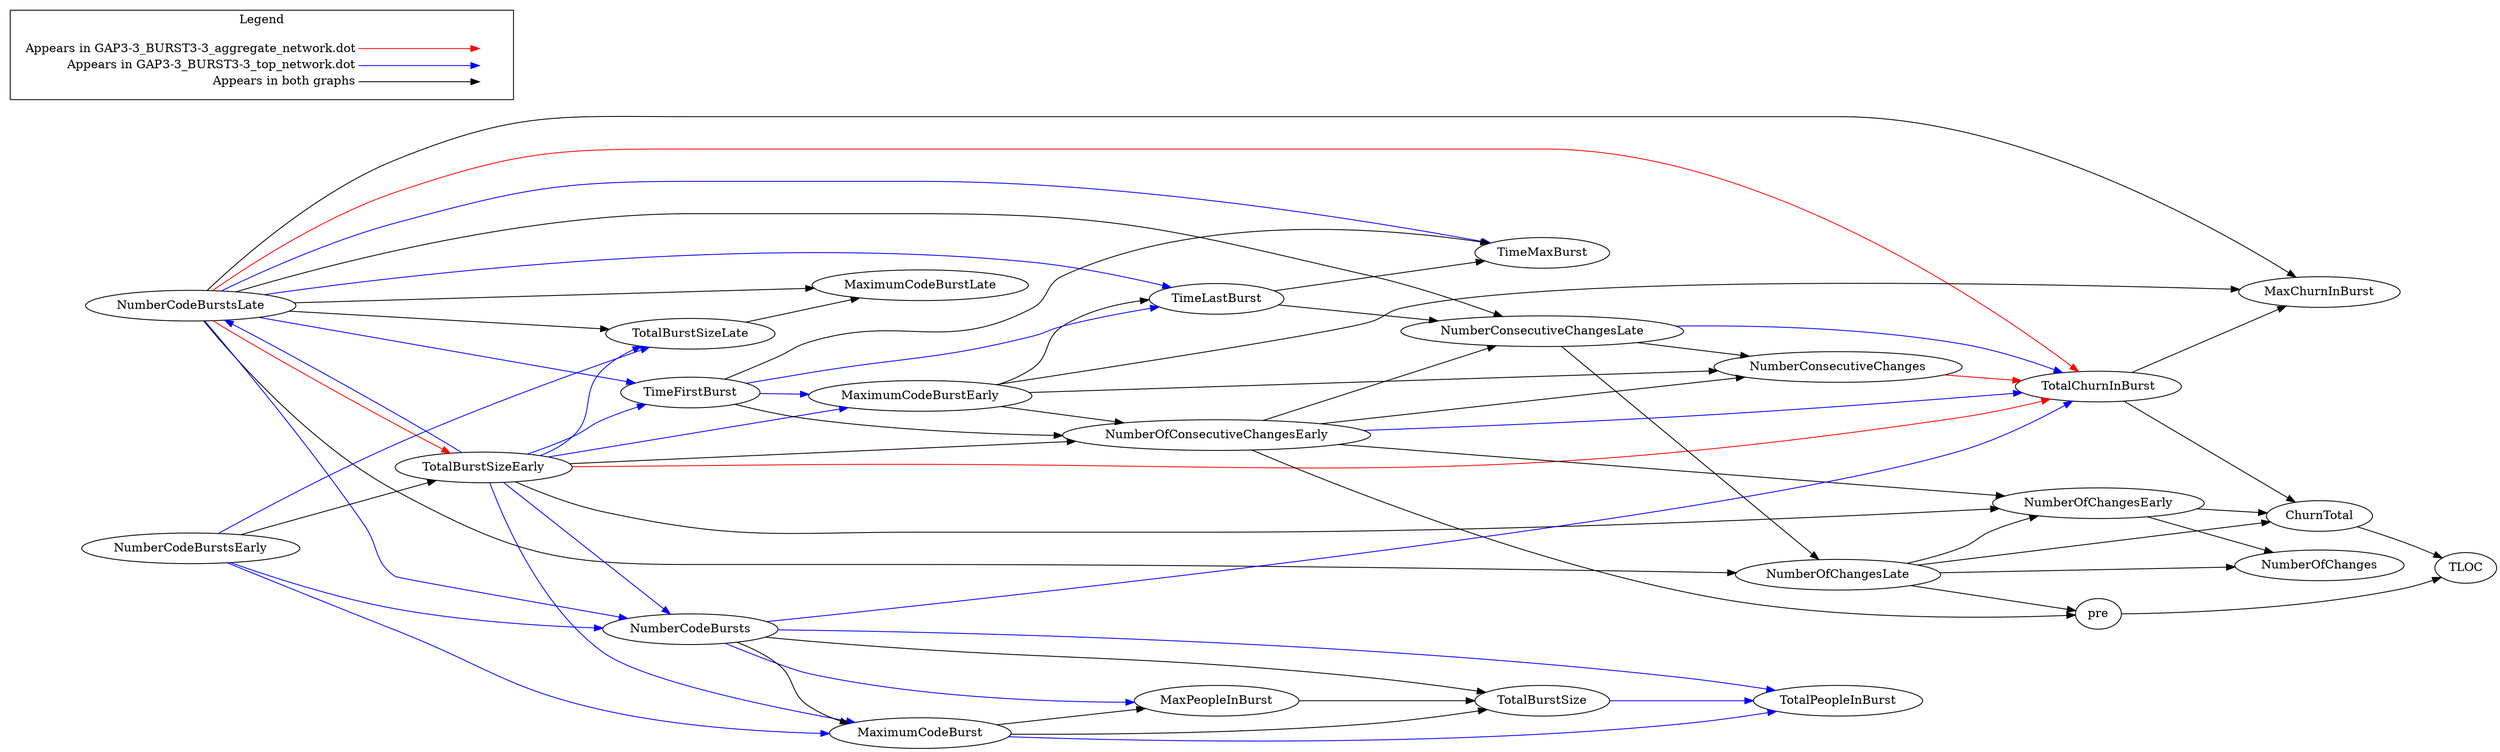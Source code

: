 digraph {
NumberCodeBurstsLate -> TotalChurnInBurst[color="red"];
TotalBurstSizeEarly -> TotalChurnInBurst[color="red"];
NumberConsecutiveChanges -> TotalChurnInBurst[color="red"];
NumberCodeBurstsLate -> TotalBurstSizeEarly[color="red"];
NumberCodeBurstsLate -> NumberOfChangesLate[color="black"];
NumberCodeBurstsLate -> MaxChurnInBurst[color="black"];
NumberCodeBurstsLate -> NumberConsecutiveChangesLate[color="black"];
NumberOfChangesLate -> NumberOfChanges[color="black"];
NumberOfChangesLate -> ChurnTotal[color="black"];
NumberOfChangesEarly -> NumberOfChanges[color="black"];
NumberOfChangesEarly -> ChurnTotal[color="black"];
MaximumCodeBurstEarly -> MaxChurnInBurst[color="black"];
MaximumCodeBurstEarly -> NumberConsecutiveChanges[color="black"];
TimeFirstBurst -> NumberOfConsecutiveChangesEarly[color="black"];
TotalChurnInBurst -> MaxChurnInBurst[color="black"];
TotalChurnInBurst -> ChurnTotal[color="black"];
ChurnTotal -> TLOC[color="black"];
NumberOfConsecutiveChangesEarly -> NumberOfChangesEarly[color="black"];
NumberOfConsecutiveChangesEarly -> NumberConsecutiveChanges[color="black"];
NumberConsecutiveChangesLate -> NumberOfChangesLate[color="black"];
NumberConsecutiveChangesLate -> NumberConsecutiveChanges[color="black"];
TotalBurstSizeEarly -> NumberOfChangesEarly[color="black"];
TotalBurstSizeEarly -> NumberOfConsecutiveChangesEarly[color="black"];
TimeLastBurst -> NumberConsecutiveChangesLate[color="black"];
pre -> TLOC[color="black"];
TimeFirstBurst -> TimeMaxBurst[color="black"];
TotalBurstSizeLate -> MaximumCodeBurstLate[color="black"];
NumberCodeBurstsLate -> MaximumCodeBurstLate[color="black"];
NumberCodeBurstsLate -> TotalBurstSizeLate[color="black"];
NumberOfChangesLate -> NumberOfChangesEarly[color="black"];
NumberOfChangesLate -> pre[color="black"];
NumberOfConsecutiveChangesEarly -> pre[color="black"];
MaxPeopleInBurst -> TotalBurstSize[color="black"];
MaximumCodeBurstEarly -> NumberOfConsecutiveChangesEarly[color="black"];
MaximumCodeBurstEarly -> TimeLastBurst[color="black"];
NumberCodeBurstsEarly -> TotalBurstSizeEarly[color="black"];
MaximumCodeBurst -> MaxPeopleInBurst[color="black"];
MaximumCodeBurst -> TotalBurstSize[color="black"];
NumberOfConsecutiveChangesEarly -> NumberConsecutiveChangesLate[color="black"];
TimeLastBurst -> TimeMaxBurst[color="black"];
NumberCodeBursts -> MaximumCodeBurst[color="black"];
NumberCodeBursts -> TotalBurstSize[color="black"];
NumberCodeBurstsLate -> TimeFirstBurst[color="blue"];
NumberCodeBurstsLate -> TimeMaxBurst[color="blue"];
NumberCodeBurstsLate -> TimeLastBurst[color="blue"];
NumberCodeBurstsLate -> NumberCodeBursts[color="blue"];
NumberCodeBurstsEarly -> TotalBurstSizeLate[color="blue"];
NumberCodeBurstsEarly -> MaximumCodeBurst[color="blue"];
NumberCodeBurstsEarly -> NumberCodeBursts[color="blue"];
TimeFirstBurst -> MaximumCodeBurstEarly[color="blue"];
TimeFirstBurst -> TimeLastBurst[color="blue"];
MaximumCodeBurst -> TotalPeopleInBurst[color="blue"];
NumberOfConsecutiveChangesEarly -> TotalChurnInBurst[color="blue"];
NumberConsecutiveChangesLate -> TotalChurnInBurst[color="blue"];
TotalBurstSizeEarly -> TotalBurstSizeLate[color="blue"];
TotalBurstSizeEarly -> NumberCodeBurstsLate[color="blue"];
TotalBurstSizeEarly -> MaximumCodeBurstEarly[color="blue"];
TotalBurstSizeEarly -> TimeFirstBurst[color="blue"];
TotalBurstSizeEarly -> MaximumCodeBurst[color="blue"];
TotalBurstSizeEarly -> NumberCodeBursts[color="blue"];
TotalBurstSize -> TotalPeopleInBurst[color="blue"];
NumberCodeBursts -> TotalPeopleInBurst[color="blue"];
NumberCodeBursts -> MaxPeopleInBurst[color="blue"];
NumberCodeBursts -> TotalChurnInBurst[color="blue"];

  rankdir=LR
  node [shape=plaintext]
  subgraph cluster_01 { 
    label = "Legend";
    key [label=<<table border="0" cellpadding="2" cellspacing="0" cellborder="0">
      <tr><td align="right" port="i1">Appears in GAP3-3_BURST3-3_aggregate_network.dot</td></tr>
      <tr><td align="right" port="i2">Appears in GAP3-3_BURST3-3_top_network.dot</td></tr>
      <tr><td align="right" port="i3">Appears in both graphs</td></tr>
      </table>>]
    key2 [label=<<table border="0" cellpadding="2" cellspacing="0" cellborder="0">
      <tr><td port="i1">&nbsp;</td></tr>
      <tr><td port="i2">&nbsp;</td></tr>
      <tr><td port="i3">&nbsp;</td></tr>
      </table>>]
    key:i1:e -> key2:i1:w [color=red]
    key:i2:e -> key2:i2:w [color=blue]
    key:i3:e -> key2:i3:w [color=black]
  }
}